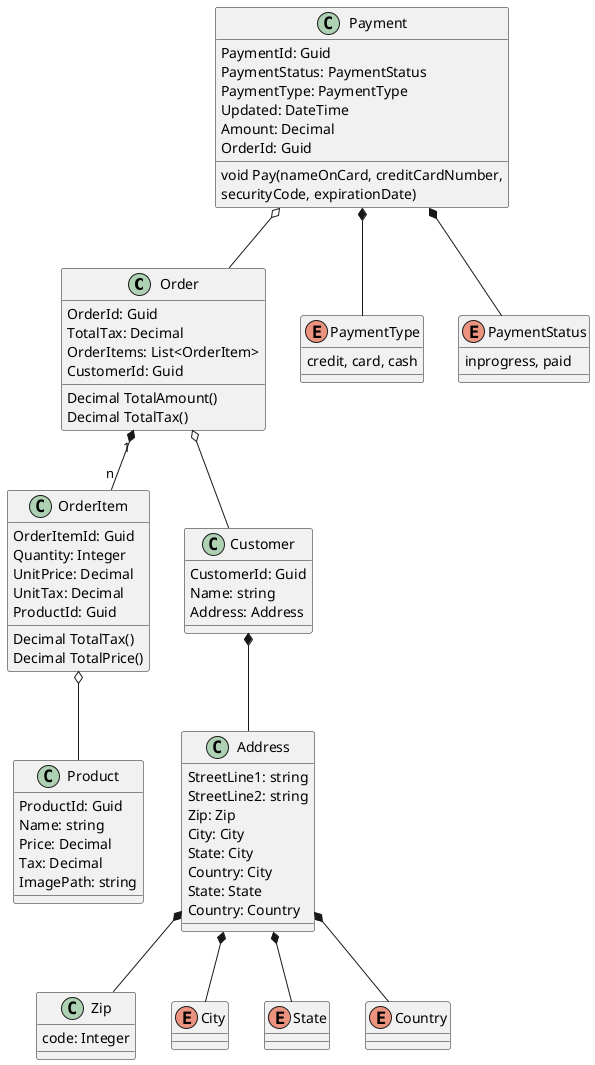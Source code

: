 @startuml "Order Taking Classes"

class Order {
  OrderId: Guid
  TotalTax: Decimal
  OrderItems: List<OrderItem>
  CustomerId: Guid
  Decimal TotalAmount()
  Decimal TotalTax()
}

class OrderItem {
  OrderItemId: Guid
  Quantity: Integer
  UnitPrice: Decimal
  UnitTax: Decimal
  Decimal TotalTax()
  Decimal TotalPrice()
  ProductId: Guid
}

class Product {
  ProductId: Guid
  Name: string
  Price: Decimal
  Tax: Decimal
  ImagePath: string
}

class Payment {
  PaymentId: Guid
  PaymentStatus: PaymentStatus
  PaymentType: PaymentType
  Updated: DateTime
  Amount: Decimal
  OrderId: Guid

  void Pay(nameOnCard, creditCardNumber,\nsecurityCode, expirationDate)
}

class Customer {
  CustomerId: Guid
  Name: string
  Address: Address
}

class Address {
  StreetLine1: string
  StreetLine2: string
  Zip: Zip
  City: City
  State: City
  Country: City
  State: State
  Country: Country
}

class Zip {
  code: Integer
}

enum City {}
enum State {}
enum Country {}

enum PaymentType {
  credit, card, cash
}

enum PaymentStatus {
  inprogress, paid
}

Order "1" *-- "n" OrderItem
OrderItem o-- Product
Payment o-- Order
Order o-- Customer
Customer *-- Address
Address *-- City
Address *-- State
Address *-- Country
Payment *-- PaymentType
Payment *-- PaymentStatus
Address *-- Zip

@enduml